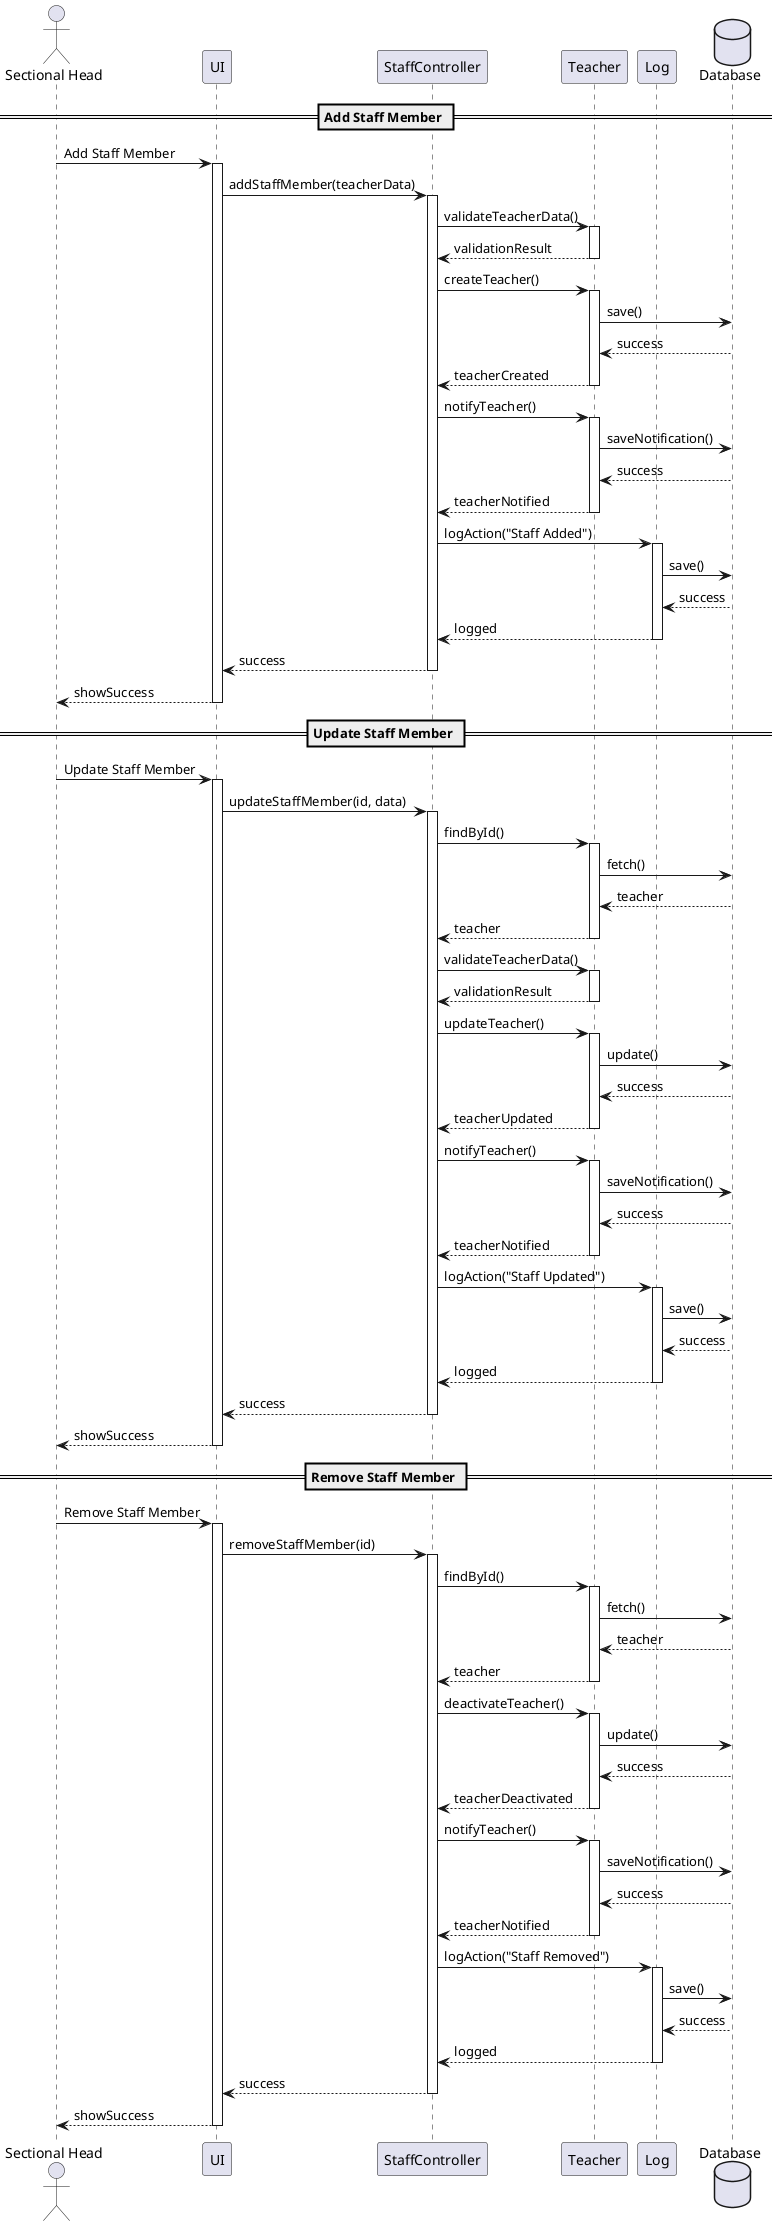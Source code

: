 @startuml Sectional Head Staff Management

actor "Sectional Head" as SH
participant "UI" as UI
participant "StaffController" as SC
participant "Teacher" as T
participant "Log" as L
database "Database" as DB

== Add Staff Member ==
SH -> UI: Add Staff Member
activate UI
UI -> SC: addStaffMember(teacherData)
activate SC

SC -> T: validateTeacherData()
activate T
T --> SC: validationResult
deactivate T

SC -> T: createTeacher()
activate T
T -> DB: save()
DB --> T: success
T --> SC: teacherCreated
deactivate T

SC -> T: notifyTeacher()
activate T
T -> DB: saveNotification()
DB --> T: success
T --> SC: teacherNotified
deactivate T

SC -> L: logAction("Staff Added")
activate L
L -> DB: save()
DB --> L: success
L --> SC: logged
deactivate L

SC --> UI: success
deactivate SC
UI --> SH: showSuccess
deactivate UI

== Update Staff Member ==
SH -> UI: Update Staff Member
activate UI
UI -> SC: updateStaffMember(id, data)
activate SC

SC -> T: findById()
activate T
T -> DB: fetch()
DB --> T: teacher
T --> SC: teacher
deactivate T

SC -> T: validateTeacherData()
activate T
T --> SC: validationResult
deactivate T

SC -> T: updateTeacher()
activate T
T -> DB: update()
DB --> T: success
T --> SC: teacherUpdated
deactivate T

SC -> T: notifyTeacher()
activate T
T -> DB: saveNotification()
DB --> T: success
T --> SC: teacherNotified
deactivate T

SC -> L: logAction("Staff Updated")
activate L
L -> DB: save()
DB --> L: success
L --> SC: logged
deactivate L

SC --> UI: success
deactivate SC
UI --> SH: showSuccess
deactivate UI

== Remove Staff Member ==
SH -> UI: Remove Staff Member
activate UI
UI -> SC: removeStaffMember(id)
activate SC

SC -> T: findById()
activate T
T -> DB: fetch()
DB --> T: teacher
T --> SC: teacher
deactivate T

SC -> T: deactivateTeacher()
activate T
T -> DB: update()
DB --> T: success
T --> SC: teacherDeactivated
deactivate T

SC -> T: notifyTeacher()
activate T
T -> DB: saveNotification()
DB --> T: success
T --> SC: teacherNotified
deactivate T

SC -> L: logAction("Staff Removed")
activate L
L -> DB: save()
DB --> L: success
L --> SC: logged
deactivate L

SC --> UI: success
deactivate SC
UI --> SH: showSuccess
deactivate UI

@enduml